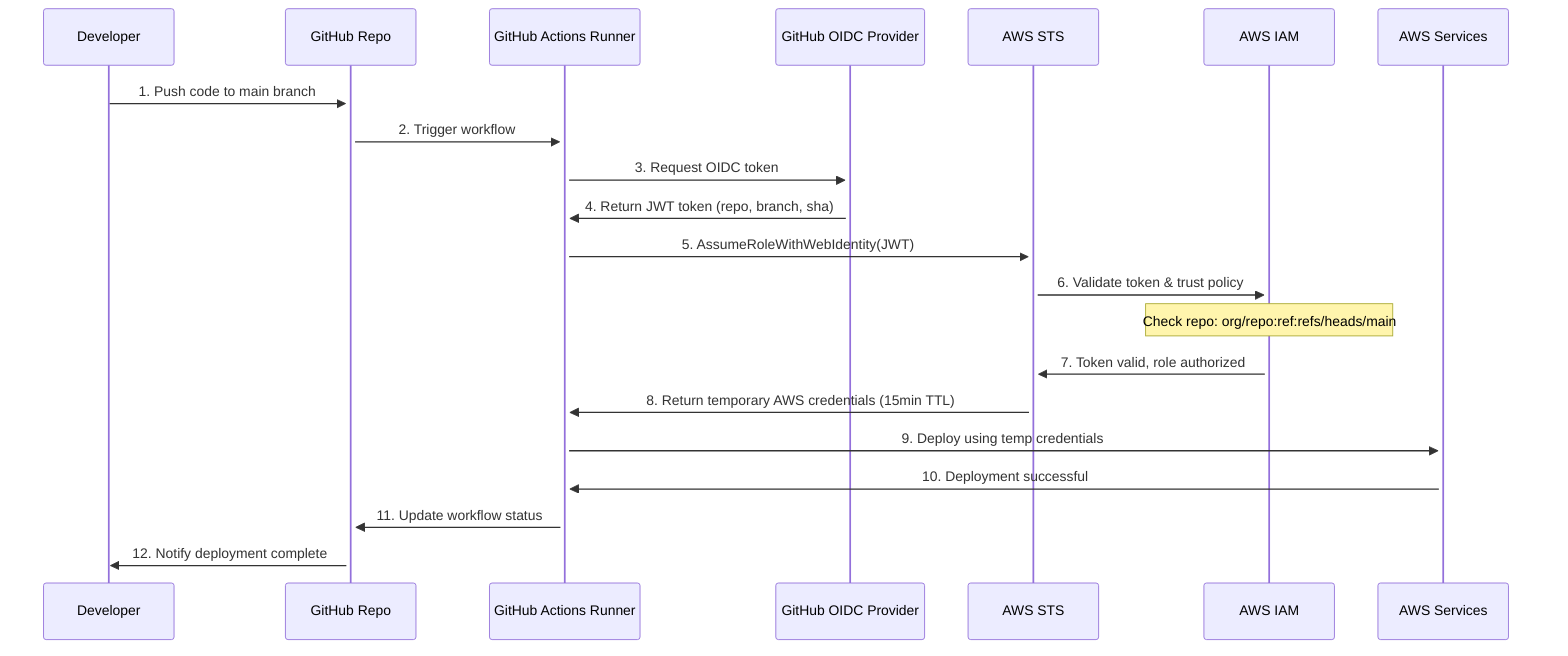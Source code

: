 sequenceDiagram
    participant Dev as Developer
    participant GH as GitHub Repo
    participant GA as GitHub Actions Runner
    participant GHOIDC as GitHub OIDC Provider
    participant STS as AWS STS
    participant IAM as AWS IAM
    participant AWS as AWS Services
    
    Dev->>+GH: 1. Push code to main branch
    GH->>+GA: 2. Trigger workflow
    GA->>+GHOIDC: 3. Request OIDC token
    GHOIDC->>GA: 4. Return JWT token (repo, branch, sha)
    GA->>+STS: 5. AssumeRoleWithWebIdentity(JWT)
    STS->>+IAM: 6. Validate token & trust policy
    Note over IAM: Check repo: org/repo:ref:refs/heads/main
    IAM->>STS: 7. Token valid, role authorized  
    STS->>GA: 8. Return temporary AWS credentials (15min TTL)
    GA->>+AWS: 9. Deploy using temp credentials
    AWS->>GA: 10. Deployment successful
    GA->>GH: 11. Update workflow status
    GH->>Dev: 12. Notify deployment complete